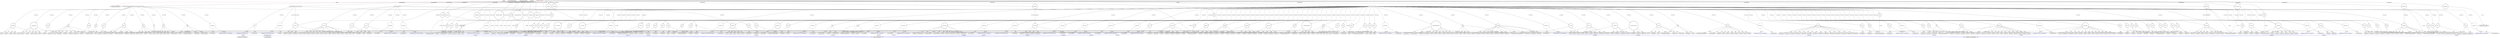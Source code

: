digraph {
baseInfo[graphId=1483,category="extension_graph",isAnonymous=false,possibleRelation=true]
frameworkRelatedTypesInfo[0="javafx.application.Application"]
possibleCollaborationsInfo[0="1483~OVERRIDING_METHOD_DECLARATION-INSTANTIATION-~javafx.application.Application ~javafx.beans.value.ChangeListener ~false~true",1="1483~CLIENT_METHOD_DECLARATION-INSTANTIATION-~javafx.application.Application ~javafx.event.EventHandler ~false~true",2="1483~CLIENT_METHOD_DECLARATION-INSTANTIATION-~javafx.application.Application ~javafx.util.Callback ~false~true",3="1483~CLIENT_METHOD_DECLARATION-INSTANTIATION-~javafx.application.Application ~javafx.scene.control.ListCell ~false~false",4="1483~OVERRIDING_METHOD_DECLARATION-INSTANTIATION-~javafx.application.Application ~javafx.event.EventHandler ~false~true"]
locationInfo[projectName="Totenfluch-TPrivateChat-Client",filePath="/Totenfluch-TPrivateChat-Client/TPrivateChat-Client-master/TPvtChat-C/src/me/Totenfluch/pack/Main.java",contextSignature="Main",graphId="1483"]
0[label="me.Totenfluch.pack.Main",vertexType="ROOT_CLIENT_CLASS_DECLARATION",isFrameworkType=false,color=red]
1[label="javafx.application.Application",vertexType="FRAMEWORK_CLASS_TYPE",isFrameworkType=true,peripheries=2]
2[label="ChannelField",vertexType="FIELD_DECLARATION",isFrameworkType=true,peripheries=2,shape=circle]
3[label="javafx.scene.control.TextField",vertexType="FRAMEWORK_CLASS_TYPE",isFrameworkType=true,peripheries=2]
4[label="ChannelPasswordField",vertexType="FIELD_DECLARATION",isFrameworkType=true,peripheries=2,shape=circle]
6[label="DontSend",vertexType="FIELD_DECLARATION",isFrameworkType=true,peripheries=2,shape=circle]
7[label="javafx.scene.control.CheckBox",vertexType="FRAMEWORK_CLASS_TYPE",isFrameworkType=true,peripheries=2]
8[label="KeyAmount",vertexType="FIELD_DECLARATION",isFrameworkType=true,peripheries=2,shape=circle]
9[label="javafx.scene.text.Text",vertexType="FRAMEWORK_CLASS_TYPE",isFrameworkType=true,peripheries=2]
10[label="Keyfield",vertexType="FIELD_DECLARATION",isFrameworkType=true,peripheries=2,shape=circle]
12[label="Keylock",vertexType="FIELD_DECLARATION",isFrameworkType=true,peripheries=2,shape=circle]
13[label="javafx.scene.control.Button",vertexType="FRAMEWORK_CLASS_TYPE",isFrameworkType=true,peripheries=2]
14[label="MessageSendDelayField",vertexType="FIELD_DECLARATION",isFrameworkType=true,peripheries=2,shape=circle]
16[label="OpenOptions",vertexType="FIELD_DECLARATION",isFrameworkType=true,peripheries=2,shape=circle]
18[label="StyleChooser",vertexType="FIELD_DECLARATION",isFrameworkType=true,peripheries=2,shape=circle]
20[label="TextInputField",vertexType="FIELD_DECLARATION",isFrameworkType=true,peripheries=2,shape=circle]
22[label="Username",vertexType="FIELD_DECLARATION",isFrameworkType=true,peripheries=2,shape=circle]
24[label="centerfield",vertexType="FIELD_DECLARATION",isFrameworkType=true,peripheries=2,shape=circle]
25[label="javafx.scene.layout.HBox",vertexType="FRAMEWORK_CLASS_TYPE",isFrameworkType=true,peripheries=2]
26[label="console",vertexType="FIELD_DECLARATION",isFrameworkType=true,peripheries=2,shape=circle]
27[label="javafx.scene.control.TextArea",vertexType="FRAMEWORK_CLASS_TYPE",isFrameworkType=true,peripheries=2]
28[label="content",vertexType="FIELD_DECLARATION",isFrameworkType=true,peripheries=2,shape=circle]
29[label="javafx.scene.layout.VBox",vertexType="FRAMEWORK_CLASS_TYPE",isFrameworkType=true,peripheries=2]
30[label="messageSP",vertexType="FIELD_DECLARATION",isFrameworkType=true,peripheries=2,shape=circle]
31[label="javafx.scene.control.ScrollPane",vertexType="FRAMEWORK_CLASS_TYPE",isFrameworkType=true,peripheries=2]
32[label="messagelist",vertexType="FIELD_DECLARATION",isFrameworkType=true,peripheries=2,shape=circle]
33[label="javafx.scene.layout.HBox[]",vertexType="FRAMEWORK_CLASS_TYPE",isFrameworkType=true,peripheries=2]
34[label="names",vertexType="FIELD_DECLARATION",isFrameworkType=true,peripheries=2,shape=circle]
35[label="javafx.collections.ObservableList",vertexType="FRAMEWORK_INTERFACE_TYPE",isFrameworkType=true,peripheries=2]
36[label="onlineusers",vertexType="FIELD_DECLARATION",isFrameworkType=true,peripheries=2,shape=circle]
37[label="javafx.scene.control.ListView",vertexType="FRAMEWORK_CLASS_TYPE",isFrameworkType=true,peripheries=2]
38[label="primstage",vertexType="FIELD_DECLARATION",isFrameworkType=true,peripheries=2,shape=circle]
39[label="javafx.stage.Stage",vertexType="FRAMEWORK_CLASS_TYPE",isFrameworkType=true,peripheries=2]
40[label="void start(javafx.stage.Stage)",vertexType="OVERRIDING_METHOD_DECLARATION",isFrameworkType=false,shape=box]
41[label="primaryStage",vertexType="PARAMETER_DECLARATION",isFrameworkType=true,peripheries=2]
43[label="VAR0",vertexType="VARIABLE_EXPRESION",isFrameworkType=true,peripheries=2,shape=circle]
44[label="getIcons()",vertexType="INSIDE_CALL",isFrameworkType=true,peripheries=2,shape=box]
47[label="VAR1",vertexType="VARIABLE_EXPRESION",isFrameworkType=true,peripheries=2,shape=circle]
48[label="javafx.scene.image.Image",vertexType="FRAMEWORK_CLASS_TYPE",isFrameworkType=true,peripheries=2]
46[label="new Image()",vertexType="CONSTRUCTOR_CALL",isFrameworkType=true,peripheries=2]
49[label="primaryStage",vertexType="VARIABLE_EXPRESION",isFrameworkType=true,peripheries=2,shape=circle]
51[label="javafx.stage.Window",vertexType="FRAMEWORK_CLASS_TYPE",isFrameworkType=true,peripheries=2]
50[label="setOnCloseRequest()",vertexType="INSIDE_CALL",isFrameworkType=true,peripheries=2,shape=box]
53[label="anonymous3",vertexType="VARIABLE_EXPRESION",isFrameworkType=false,shape=circle]
54[label="REFERENCE_ANONYMOUS_DECLARATION",vertexType="REFERENCE_ANONYMOUS_DECLARATION",isFrameworkType=false,color=blue]
55[label="javafx.event.EventHandler",vertexType="FRAMEWORK_INTERFACE_TYPE",isFrameworkType=true,peripheries=2]
52[label="new EventHandler()",vertexType="CONSTRUCTOR_CALL",isFrameworkType=false]
57[label="border",vertexType="VARIABLE_EXPRESION",isFrameworkType=true,peripheries=2,shape=circle]
58[label="javafx.scene.layout.BorderPane",vertexType="FRAMEWORK_CLASS_TYPE",isFrameworkType=true,peripheries=2]
56[label="new BorderPane()",vertexType="CONSTRUCTOR_CALL",isFrameworkType=true,peripheries=2]
60[label="bottomfield",vertexType="VARIABLE_EXPRESION",isFrameworkType=true,peripheries=2,shape=circle]
59[label="new HBox()",vertexType="CONSTRUCTOR_CALL",isFrameworkType=true,peripheries=2]
63[label="VAR6",vertexType="VARIABLE_EXPRESION",isFrameworkType=true,peripheries=2,shape=circle]
62[label="new TextField()",vertexType="CONSTRUCTOR_CALL",isFrameworkType=true,peripheries=2]
65[label="TextInputField",vertexType="VARIABLE_EXPRESION",isFrameworkType=true,peripheries=2,shape=circle]
67[label="javafx.scene.layout.Region",vertexType="FRAMEWORK_CLASS_TYPE",isFrameworkType=true,peripheries=2]
66[label="setPrefHeight()",vertexType="INSIDE_CALL",isFrameworkType=true,peripheries=2,shape=box]
69[label="setPrefWidth()",vertexType="INSIDE_CALL",isFrameworkType=true,peripheries=2,shape=box]
71[label="setFont()",vertexType="INSIDE_CALL",isFrameworkType=true,peripheries=2,shape=box]
72[label="Font",vertexType="VARIABLE_EXPRESION",isFrameworkType=true,peripheries=2,shape=circle]
74[label="javafx.scene.text.Font",vertexType="FRAMEWORK_CLASS_TYPE",isFrameworkType=true,peripheries=2]
73[label="font()",vertexType="INSIDE_CALL",isFrameworkType=true,peripheries=2,shape=box]
76[label="setOnAction()",vertexType="INSIDE_CALL",isFrameworkType=true,peripheries=2,shape=box]
78[label="anonymous12",vertexType="VARIABLE_EXPRESION",isFrameworkType=false,shape=circle]
79[label="REFERENCE_ANONYMOUS_DECLARATION",vertexType="REFERENCE_ANONYMOUS_DECLARATION",isFrameworkType=false,color=blue]
77[label="new EventHandler()",vertexType="CONSTRUCTOR_CALL",isFrameworkType=false]
82[label="getText()",vertexType="INSIDE_CALL",isFrameworkType=true,peripheries=2,shape=box]
83[label="MessageSendDelayField",vertexType="VARIABLE_EXPRESION",isFrameworkType=true,peripheries=2,shape=circle]
85[label="javafx.scene.control.TextInputControl",vertexType="FRAMEWORK_CLASS_TYPE",isFrameworkType=true,peripheries=2]
84[label="getText()",vertexType="INSIDE_CALL",isFrameworkType=true,peripheries=2,shape=box]
87[label="getText()",vertexType="INSIDE_CALL",isFrameworkType=true,peripheries=2,shape=box]
88[label="StyleChooser",vertexType="VARIABLE_EXPRESION",isFrameworkType=true,peripheries=2,shape=circle]
89[label="isSelected()",vertexType="INSIDE_CALL",isFrameworkType=true,peripheries=2,shape=box]
92[label="getText()",vertexType="INSIDE_CALL",isFrameworkType=true,peripheries=2,shape=box]
94[label="aftertickz",vertexType="VARIABLE_EXPRESION",isFrameworkType=true,peripheries=2,shape=circle]
95[label="javafx.animation.Timeline",vertexType="FRAMEWORK_CLASS_TYPE",isFrameworkType=true,peripheries=2]
93[label="new Timeline()",vertexType="CONSTRUCTOR_CALL",isFrameworkType=true,peripheries=2]
97[label="VAR19",vertexType="VARIABLE_EXPRESION",isFrameworkType=true,peripheries=2,shape=circle]
98[label="javafx.animation.KeyFrame",vertexType="FRAMEWORK_CLASS_TYPE",isFrameworkType=true,peripheries=2]
96[label="new KeyFrame()",vertexType="CONSTRUCTOR_CALL",isFrameworkType=true,peripheries=2]
99[label="Duration",vertexType="VARIABLE_EXPRESION",isFrameworkType=true,peripheries=2,shape=circle]
101[label="javafx.util.Duration",vertexType="FRAMEWORK_CLASS_TYPE",isFrameworkType=true,peripheries=2]
100[label="seconds()",vertexType="INSIDE_CALL",isFrameworkType=true,peripheries=2,shape=box]
103[label="anonymous21",vertexType="VARIABLE_EXPRESION",isFrameworkType=false,shape=circle]
104[label="REFERENCE_ANONYMOUS_DECLARATION",vertexType="REFERENCE_ANONYMOUS_DECLARATION",isFrameworkType=false,color=blue]
102[label="new EventHandler()",vertexType="CONSTRUCTOR_CALL",isFrameworkType=false]
106[label="xp",vertexType="VARIABLE_EXPRESION",isFrameworkType=true,peripheries=2,shape=circle]
107[label="getText()",vertexType="INSIDE_CALL",isFrameworkType=true,peripheries=2,shape=box]
110[label="setText()",vertexType="INSIDE_CALL",isFrameworkType=true,peripheries=2,shape=box]
112[label="setText()",vertexType="INSIDE_CALL",isFrameworkType=true,peripheries=2,shape=box]
114[label="setText()",vertexType="INSIDE_CALL",isFrameworkType=true,peripheries=2,shape=box]
116[label="setCycleCount()",vertexType="INSIDE_CALL",isFrameworkType=true,peripheries=2,shape=box]
118[label="play()",vertexType="INSIDE_CALL",isFrameworkType=true,peripheries=2,shape=box]
120[label="setText()",vertexType="INSIDE_CALL",isFrameworkType=true,peripheries=2,shape=box]
122[label="getText()",vertexType="INSIDE_CALL",isFrameworkType=true,peripheries=2,shape=box]
123[label="new Timeline()",vertexType="CONSTRUCTOR_CALL",isFrameworkType=true,peripheries=2]
126[label="VAR31",vertexType="VARIABLE_EXPRESION",isFrameworkType=true,peripheries=2,shape=circle]
125[label="new KeyFrame()",vertexType="CONSTRUCTOR_CALL",isFrameworkType=true,peripheries=2]
129[label="seconds()",vertexType="INSIDE_CALL",isFrameworkType=true,peripheries=2,shape=box]
131[label="anonymous33",vertexType="VARIABLE_EXPRESION",isFrameworkType=false,shape=circle]
132[label="REFERENCE_ANONYMOUS_DECLARATION",vertexType="REFERENCE_ANONYMOUS_DECLARATION",isFrameworkType=false,color=blue]
130[label="new EventHandler()",vertexType="CONSTRUCTOR_CALL",isFrameworkType=false]
134[label="DontSend",vertexType="VARIABLE_EXPRESION",isFrameworkType=true,peripheries=2,shape=circle]
135[label="isSelected()",vertexType="INSIDE_CALL",isFrameworkType=true,peripheries=2,shape=box]
138[label="play()",vertexType="INSIDE_CALL",isFrameworkType=true,peripheries=2,shape=box]
140[label="setText()",vertexType="INSIDE_CALL",isFrameworkType=true,peripheries=2,shape=box]
142[label="isSelected()",vertexType="INSIDE_CALL",isFrameworkType=true,peripheries=2,shape=box]
144[label="setText()",vertexType="INSIDE_CALL",isFrameworkType=true,peripheries=2,shape=box]
146[label="setText()",vertexType="INSIDE_CALL",isFrameworkType=true,peripheries=2,shape=box]
148[label="isSelected()",vertexType="INSIDE_CALL",isFrameworkType=true,peripheries=2,shape=box]
150[label="setText()",vertexType="INSIDE_CALL",isFrameworkType=true,peripheries=2,shape=box]
152[label="setText()",vertexType="INSIDE_CALL",isFrameworkType=true,peripheries=2,shape=box]
154[label="isSelected()",vertexType="INSIDE_CALL",isFrameworkType=true,peripheries=2,shape=box]
156[label="setText()",vertexType="INSIDE_CALL",isFrameworkType=true,peripheries=2,shape=box]
158[label="setText()",vertexType="INSIDE_CALL",isFrameworkType=true,peripheries=2,shape=box]
160[label="setPadding()",vertexType="INSIDE_CALL",isFrameworkType=true,peripheries=2,shape=box]
162[label="VAR47",vertexType="VARIABLE_EXPRESION",isFrameworkType=true,peripheries=2,shape=circle]
163[label="javafx.geometry.Insets",vertexType="FRAMEWORK_CLASS_TYPE",isFrameworkType=true,peripheries=2]
161[label="new Insets()",vertexType="CONSTRUCTOR_CALL",isFrameworkType=true,peripheries=2]
165[label="setSpacing()",vertexType="INSIDE_CALL",isFrameworkType=true,peripheries=2,shape=box]
167[label="setAlignment()",vertexType="INSIDE_CALL",isFrameworkType=true,peripheries=2,shape=box]
169[label="getChildren()",vertexType="INSIDE_CALL",isFrameworkType=true,peripheries=2,shape=box]
171[label="setBottom()",vertexType="INSIDE_CALL",isFrameworkType=true,peripheries=2,shape=box]
173[label="VAR52",vertexType="VARIABLE_EXPRESION",isFrameworkType=true,peripheries=2,shape=circle]
172[label="new HBox()",vertexType="CONSTRUCTOR_CALL",isFrameworkType=true,peripheries=2]
175[label="centerfield",vertexType="VARIABLE_EXPRESION",isFrameworkType=true,peripheries=2,shape=circle]
176[label="setAlignment()",vertexType="INSIDE_CALL",isFrameworkType=true,peripheries=2,shape=box]
179[label="VAR54",vertexType="VARIABLE_EXPRESION",isFrameworkType=true,peripheries=2,shape=circle]
178[label="new ScrollPane()",vertexType="CONSTRUCTOR_CALL",isFrameworkType=true,peripheries=2]
181[label="messageSP",vertexType="VARIABLE_EXPRESION",isFrameworkType=true,peripheries=2,shape=circle]
182[label="setFitToWidth()",vertexType="INSIDE_CALL",isFrameworkType=true,peripheries=2,shape=box]
185[label="setPadding()",vertexType="INSIDE_CALL",isFrameworkType=true,peripheries=2,shape=box]
187[label="VAR57",vertexType="VARIABLE_EXPRESION",isFrameworkType=true,peripheries=2,shape=circle]
186[label="new Insets()",vertexType="CONSTRUCTOR_CALL",isFrameworkType=true,peripheries=2]
190[label="setStyle()",vertexType="INSIDE_CALL",isFrameworkType=true,peripheries=2,shape=box]
192[label="setStyle()",vertexType="INSIDE_CALL",isFrameworkType=true,peripheries=2,shape=box]
194[label="setStyle()",vertexType="INSIDE_CALL",isFrameworkType=true,peripheries=2,shape=box]
196[label="VAR61",vertexType="VARIABLE_EXPRESION",isFrameworkType=true,peripheries=2,shape=circle]
195[label="new VBox()",vertexType="CONSTRUCTOR_CALL",isFrameworkType=true,peripheries=2]
198[label="content",vertexType="VARIABLE_EXPRESION",isFrameworkType=true,peripheries=2,shape=circle]
199[label="setPadding()",vertexType="INSIDE_CALL",isFrameworkType=true,peripheries=2,shape=box]
202[label="VAR63",vertexType="VARIABLE_EXPRESION",isFrameworkType=true,peripheries=2,shape=circle]
201[label="new Insets()",vertexType="CONSTRUCTOR_CALL",isFrameworkType=true,peripheries=2]
205[label="setSpacing()",vertexType="INSIDE_CALL",isFrameworkType=true,peripheries=2,shape=box]
207[label="setAlignment()",vertexType="INSIDE_CALL",isFrameworkType=true,peripheries=2,shape=box]
209[label="setMaxWidth()",vertexType="INSIDE_CALL",isFrameworkType=true,peripheries=2,shape=box]
211[label="getWidth()",vertexType="INSIDE_CALL",isFrameworkType=true,peripheries=2,shape=box]
213[label="setPrefWidth()",vertexType="INSIDE_CALL",isFrameworkType=true,peripheries=2,shape=box]
215[label="getWidth()",vertexType="INSIDE_CALL",isFrameworkType=true,peripheries=2,shape=box]
216[label="VAR70",vertexType="VARIABLE_EXPRESION",isFrameworkType=true,peripheries=2,shape=circle]
218[label="javafx.beans.value.ObservableValue",vertexType="FRAMEWORK_INTERFACE_TYPE",isFrameworkType=true,peripheries=2]
217[label="addListener()",vertexType="INSIDE_CALL",isFrameworkType=true,peripheries=2,shape=box]
220[label="widthProperty()",vertexType="INSIDE_CALL",isFrameworkType=true,peripheries=2,shape=box]
222[label="anonymous72",vertexType="VARIABLE_EXPRESION",isFrameworkType=false,shape=circle]
223[label="REFERENCE_ANONYMOUS_DECLARATION",vertexType="REFERENCE_ANONYMOUS_DECLARATION",isFrameworkType=false,color=blue]
224[label="javafx.beans.value.ChangeListener",vertexType="FRAMEWORK_INTERFACE_TYPE",isFrameworkType=true,peripheries=2]
221[label="new ChangeListener()",vertexType="CONSTRUCTOR_CALL",isFrameworkType=false]
226[label="setWidth()",vertexType="INSIDE_CALL",isFrameworkType=true,peripheries=2,shape=box]
227[label="VAR74",vertexType="VARIABLE_EXPRESION",isFrameworkType=true,peripheries=2,shape=circle]
229[label="javafx.scene.Node",vertexType="FRAMEWORK_CLASS_TYPE",isFrameworkType=true,peripheries=2]
228[label="getParent()",vertexType="INSIDE_CALL",isFrameworkType=true,peripheries=2,shape=box]
231[label="setMaxWidth()",vertexType="INSIDE_CALL",isFrameworkType=true,peripheries=2,shape=box]
233[label="setPrefWidth()",vertexType="INSIDE_CALL",isFrameworkType=true,peripheries=2,shape=box]
235[label="setMaxWidth()",vertexType="INSIDE_CALL",isFrameworkType=true,peripheries=2,shape=box]
237[label="setPrefWidth()",vertexType="INSIDE_CALL",isFrameworkType=true,peripheries=2,shape=box]
238[label="VAR79",vertexType="VARIABLE_EXPRESION",isFrameworkType=true,peripheries=2,shape=circle]
239[label="setPrefWidth()",vertexType="INSIDE_CALL",isFrameworkType=true,peripheries=2,shape=box]
242[label="getPrefWidth()",vertexType="INSIDE_CALL",isFrameworkType=true,peripheries=2,shape=box]
243[label="VAR81",vertexType="VARIABLE_EXPRESION",isFrameworkType=true,peripheries=2,shape=circle]
244[label="setMaxWidth()",vertexType="INSIDE_CALL",isFrameworkType=true,peripheries=2,shape=box]
247[label="getMaxWidth()",vertexType="INSIDE_CALL",isFrameworkType=true,peripheries=2,shape=box]
248[label="VAR83",vertexType="VARIABLE_EXPRESION",isFrameworkType=true,peripheries=2,shape=circle]
250[label="javafx.scene.layout.Pane",vertexType="FRAMEWORK_CLASS_TYPE",isFrameworkType=true,peripheries=2]
249[label="getChildren()",vertexType="INSIDE_CALL",isFrameworkType=true,peripheries=2,shape=box]
251[label="f",vertexType="VARIABLE_EXPRESION",isFrameworkType=true,peripheries=2,shape=circle]
252[label="setPrefWidth()",vertexType="INSIDE_CALL",isFrameworkType=true,peripheries=2,shape=box]
255[label="getPrefWidth()",vertexType="INSIDE_CALL",isFrameworkType=true,peripheries=2,shape=box]
257[label="setMaxWidth()",vertexType="INSIDE_CALL",isFrameworkType=true,peripheries=2,shape=box]
259[label="getMaxWidth()",vertexType="INSIDE_CALL",isFrameworkType=true,peripheries=2,shape=box]
260[label="VAR88",vertexType="VARIABLE_EXPRESION",isFrameworkType=true,peripheries=2,shape=circle]
261[label="addListener()",vertexType="INSIDE_CALL",isFrameworkType=true,peripheries=2,shape=box]
264[label="heightProperty()",vertexType="INSIDE_CALL",isFrameworkType=true,peripheries=2,shape=box]
266[label="anonymous90",vertexType="VARIABLE_EXPRESION",isFrameworkType=false,shape=circle]
267[label="REFERENCE_ANONYMOUS_DECLARATION",vertexType="REFERENCE_ANONYMOUS_DECLARATION",isFrameworkType=false,color=blue]
265[label="new ChangeListener()",vertexType="CONSTRUCTOR_CALL",isFrameworkType=false]
270[label="setHeight()",vertexType="INSIDE_CALL",isFrameworkType=true,peripheries=2,shape=box]
272[label="setContent()",vertexType="INSIDE_CALL",isFrameworkType=true,peripheries=2,shape=box]
274[label="VAR93",vertexType="VARIABLE_EXPRESION",isFrameworkType=true,peripheries=2,shape=circle]
273[label="new TextArea()",vertexType="CONSTRUCTOR_CALL",isFrameworkType=true,peripheries=2]
276[label="console",vertexType="VARIABLE_EXPRESION",isFrameworkType=true,peripheries=2,shape=circle]
277[label="setMaxWidth()",vertexType="INSIDE_CALL",isFrameworkType=true,peripheries=2,shape=box]
280[label="setStyle()",vertexType="INSIDE_CALL",isFrameworkType=true,peripheries=2,shape=box]
282[label="setEditable()",vertexType="INSIDE_CALL",isFrameworkType=true,peripheries=2,shape=box]
284[label="setWrapText()",vertexType="INSIDE_CALL",isFrameworkType=true,peripheries=2,shape=box]
285[label="VAR98",vertexType="VARIABLE_EXPRESION",isFrameworkType=true,peripheries=2,shape=circle]
286[label="addListener()",vertexType="INSIDE_CALL",isFrameworkType=true,peripheries=2,shape=box]
289[label="heightProperty()",vertexType="INSIDE_CALL",isFrameworkType=true,peripheries=2,shape=box]
291[label="anonymous100",vertexType="VARIABLE_EXPRESION",isFrameworkType=false,shape=circle]
292[label="REFERENCE_ANONYMOUS_DECLARATION",vertexType="REFERENCE_ANONYMOUS_DECLARATION",isFrameworkType=false,color=blue]
290[label="new ChangeListener()",vertexType="CONSTRUCTOR_CALL",isFrameworkType=false]
295[label="setVvalue()",vertexType="INSIDE_CALL",isFrameworkType=true,peripheries=2,shape=box]
297[label="getVmax()",vertexType="INSIDE_CALL",isFrameworkType=true,peripheries=2,shape=box]
299[label="setPadding()",vertexType="INSIDE_CALL",isFrameworkType=true,peripheries=2,shape=box]
301[label="VAR104",vertexType="VARIABLE_EXPRESION",isFrameworkType=true,peripheries=2,shape=circle]
300[label="new Insets()",vertexType="CONSTRUCTOR_CALL",isFrameworkType=true,peripheries=2]
304[label="setSpacing()",vertexType="INSIDE_CALL",isFrameworkType=true,peripheries=2,shape=box]
306[label="ButtonLeft",vertexType="VARIABLE_EXPRESION",isFrameworkType=true,peripheries=2,shape=circle]
305[label="new VBox()",vertexType="CONSTRUCTOR_CALL",isFrameworkType=true,peripheries=2]
309[label="VAR107",vertexType="VARIABLE_EXPRESION",isFrameworkType=true,peripheries=2,shape=circle]
308[label="new Button()",vertexType="CONSTRUCTOR_CALL",isFrameworkType=true,peripheries=2]
311[label="OpenOptions",vertexType="VARIABLE_EXPRESION",isFrameworkType=true,peripheries=2,shape=circle]
313[label="javafx.scene.control.ButtonBase",vertexType="FRAMEWORK_CLASS_TYPE",isFrameworkType=true,peripheries=2]
312[label="setOnAction()",vertexType="INSIDE_CALL",isFrameworkType=true,peripheries=2,shape=box]
315[label="anonymous109",vertexType="VARIABLE_EXPRESION",isFrameworkType=false,shape=circle]
316[label="REFERENCE_ANONYMOUS_DECLARATION",vertexType="REFERENCE_ANONYMOUS_DECLARATION",isFrameworkType=false,color=blue]
314[label="new EventHandler()",vertexType="CONSTRUCTOR_CALL",isFrameworkType=false]
319[label="setPrefHeight()",vertexType="INSIDE_CALL",isFrameworkType=true,peripheries=2,shape=box]
321[label="setPadding()",vertexType="INSIDE_CALL",isFrameworkType=true,peripheries=2,shape=box]
323[label="VAR112",vertexType="VARIABLE_EXPRESION",isFrameworkType=true,peripheries=2,shape=circle]
322[label="new Insets()",vertexType="CONSTRUCTOR_CALL",isFrameworkType=true,peripheries=2]
326[label="getChildren()",vertexType="INSIDE_CALL",isFrameworkType=true,peripheries=2,shape=box]
328[label="setLeft()",vertexType="INSIDE_CALL",isFrameworkType=true,peripheries=2,shape=box]
330[label="getChildren()",vertexType="INSIDE_CALL",isFrameworkType=true,peripheries=2,shape=box]
332[label="setCenter()",vertexType="INSIDE_CALL",isFrameworkType=true,peripheries=2,shape=box]
334[label="RightList",vertexType="VARIABLE_EXPRESION",isFrameworkType=true,peripheries=2,shape=circle]
333[label="new HBox()",vertexType="CONSTRUCTOR_CALL",isFrameworkType=true,peripheries=2]
337[label="VAR118",vertexType="VARIABLE_EXPRESION",isFrameworkType=true,peripheries=2,shape=circle]
336[label="new ListView()",vertexType="CONSTRUCTOR_CALL",isFrameworkType=true,peripheries=2]
340[label="setPadding()",vertexType="INSIDE_CALL",isFrameworkType=true,peripheries=2,shape=box]
342[label="VAR120",vertexType="VARIABLE_EXPRESION",isFrameworkType=true,peripheries=2,shape=circle]
341[label="new Insets()",vertexType="CONSTRUCTOR_CALL",isFrameworkType=true,peripheries=2]
344[label="onlineusers",vertexType="VARIABLE_EXPRESION",isFrameworkType=true,peripheries=2,shape=circle]
345[label="setItems()",vertexType="INSIDE_CALL",isFrameworkType=true,peripheries=2,shape=box]
348[label="setPrefWidth()",vertexType="INSIDE_CALL",isFrameworkType=true,peripheries=2,shape=box]
350[label="getChildren()",vertexType="INSIDE_CALL",isFrameworkType=true,peripheries=2,shape=box]
352[label="setRight()",vertexType="INSIDE_CALL",isFrameworkType=true,peripheries=2,shape=box]
354[label="TopOrgan",vertexType="VARIABLE_EXPRESION",isFrameworkType=true,peripheries=2,shape=circle]
353[label="new VBox()",vertexType="CONSTRUCTOR_CALL",isFrameworkType=true,peripheries=2]
357[label="TopKey",vertexType="VARIABLE_EXPRESION",isFrameworkType=true,peripheries=2,shape=circle]
356[label="new HBox()",vertexType="CONSTRUCTOR_CALL",isFrameworkType=true,peripheries=2]
360[label="VAR127",vertexType="VARIABLE_EXPRESION",isFrameworkType=true,peripheries=2,shape=circle]
359[label="new TextField()",vertexType="CONSTRUCTOR_CALL",isFrameworkType=true,peripheries=2]
362[label="Keyfield",vertexType="VARIABLE_EXPRESION",isFrameworkType=true,peripheries=2,shape=circle]
363[label="setPromptText()",vertexType="INSIDE_CALL",isFrameworkType=true,peripheries=2,shape=box]
366[label="setPrefWidth()",vertexType="INSIDE_CALL",isFrameworkType=true,peripheries=2,shape=box]
368[label="VAR130",vertexType="VARIABLE_EXPRESION",isFrameworkType=true,peripheries=2,shape=circle]
367[label="new Button()",vertexType="CONSTRUCTOR_CALL",isFrameworkType=true,peripheries=2]
370[label="Keylock",vertexType="VARIABLE_EXPRESION",isFrameworkType=true,peripheries=2,shape=circle]
371[label="setPrefSize()",vertexType="INSIDE_CALL",isFrameworkType=true,peripheries=2,shape=box]
374[label="setDisable()",vertexType="INSIDE_CALL",isFrameworkType=true,peripheries=2,shape=box]
376[label="setOnAction()",vertexType="INSIDE_CALL",isFrameworkType=true,peripheries=2,shape=box]
378[label="anonymous134",vertexType="VARIABLE_EXPRESION",isFrameworkType=false,shape=circle]
379[label="REFERENCE_ANONYMOUS_DECLARATION",vertexType="REFERENCE_ANONYMOUS_DECLARATION",isFrameworkType=false,color=blue]
377[label="new EventHandler()",vertexType="CONSTRUCTOR_CALL",isFrameworkType=false]
382[label="getText()",vertexType="INSIDE_CALL",isFrameworkType=true,peripheries=2,shape=box]
384[label="setText()",vertexType="INSIDE_CALL",isFrameworkType=true,peripheries=2,shape=box]
386[label="setDisable()",vertexType="INSIDE_CALL",isFrameworkType=true,peripheries=2,shape=box]
388[label="setText()",vertexType="INSIDE_CALL",isFrameworkType=true,peripheries=2,shape=box]
390[label="setDisable()",vertexType="INSIDE_CALL",isFrameworkType=true,peripheries=2,shape=box]
392[label="VAR140",vertexType="VARIABLE_EXPRESION",isFrameworkType=true,peripheries=2,shape=circle]
391[label="new Text()",vertexType="CONSTRUCTOR_CALL",isFrameworkType=true,peripheries=2]
394[label="KeyAmount",vertexType="VARIABLE_EXPRESION",isFrameworkType=true,peripheries=2,shape=circle]
395[label="setFont()",vertexType="INSIDE_CALL",isFrameworkType=true,peripheries=2,shape=box]
398[label="font()",vertexType="INSIDE_CALL",isFrameworkType=true,peripheries=2,shape=box]
400[label="setFill()",vertexType="INSIDE_CALL",isFrameworkType=true,peripheries=2,shape=box]
401[label="VAR144",vertexType="VARIABLE_EXPRESION",isFrameworkType=true,peripheries=2,shape=circle]
402[label="addListener()",vertexType="INSIDE_CALL",isFrameworkType=true,peripheries=2,shape=box]
405[label="textProperty()",vertexType="INSIDE_CALL",isFrameworkType=true,peripheries=2,shape=box]
407[label="anonymous146",vertexType="VARIABLE_EXPRESION",isFrameworkType=false,shape=circle]
408[label="REFERENCE_ANONYMOUS_DECLARATION",vertexType="REFERENCE_ANONYMOUS_DECLARATION",isFrameworkType=false,color=blue]
406[label="new ChangeListener()",vertexType="CONSTRUCTOR_CALL",isFrameworkType=false]
411[label="getText()",vertexType="INSIDE_CALL",isFrameworkType=true,peripheries=2,shape=box]
413[label="setText()",vertexType="INSIDE_CALL",isFrameworkType=true,peripheries=2,shape=box]
415[label="getText()",vertexType="INSIDE_CALL",isFrameworkType=true,peripheries=2,shape=box]
417[label="setText()",vertexType="INSIDE_CALL",isFrameworkType=true,peripheries=2,shape=box]
419[label="setDisable()",vertexType="INSIDE_CALL",isFrameworkType=true,peripheries=2,shape=box]
421[label="setFill()",vertexType="INSIDE_CALL",isFrameworkType=true,peripheries=2,shape=box]
423[label="setDisable()",vertexType="INSIDE_CALL",isFrameworkType=true,peripheries=2,shape=box]
425[label="setFill()",vertexType="INSIDE_CALL",isFrameworkType=true,peripheries=2,shape=box]
427[label="setOnAction()",vertexType="INSIDE_CALL",isFrameworkType=true,peripheries=2,shape=box]
429[label="anonymous156",vertexType="VARIABLE_EXPRESION",isFrameworkType=false,shape=circle]
430[label="REFERENCE_ANONYMOUS_DECLARATION",vertexType="REFERENCE_ANONYMOUS_DECLARATION",isFrameworkType=false,color=blue]
428[label="new EventHandler()",vertexType="CONSTRUCTOR_CALL",isFrameworkType=false]
433[label="isDisabled()",vertexType="INSIDE_CALL",isFrameworkType=true,peripheries=2,shape=box]
435[label="getText()",vertexType="INSIDE_CALL",isFrameworkType=true,peripheries=2,shape=box]
437[label="setText()",vertexType="INSIDE_CALL",isFrameworkType=true,peripheries=2,shape=box]
439[label="setDisable()",vertexType="INSIDE_CALL",isFrameworkType=true,peripheries=2,shape=box]
441[label="setText()",vertexType="INSIDE_CALL",isFrameworkType=true,peripheries=2,shape=box]
443[label="setDisable()",vertexType="INSIDE_CALL",isFrameworkType=true,peripheries=2,shape=box]
445[label="setSpacing()",vertexType="INSIDE_CALL",isFrameworkType=true,peripheries=2,shape=box]
446[label="VAR164",vertexType="VARIABLE_EXPRESION",isFrameworkType=true,peripheries=2,shape=circle]
447[label="addAll()",vertexType="INSIDE_CALL",isFrameworkType=true,peripheries=2,shape=box]
450[label="getChildren()",vertexType="INSIDE_CALL",isFrameworkType=true,peripheries=2,shape=box]
452[label="setPadding()",vertexType="INSIDE_CALL",isFrameworkType=true,peripheries=2,shape=box]
454[label="VAR167",vertexType="VARIABLE_EXPRESION",isFrameworkType=true,peripheries=2,shape=circle]
453[label="new Insets()",vertexType="CONSTRUCTOR_CALL",isFrameworkType=true,peripheries=2]
457[label="TopBoxes",vertexType="VARIABLE_EXPRESION",isFrameworkType=true,peripheries=2,shape=circle]
456[label="new HBox()",vertexType="CONSTRUCTOR_CALL",isFrameworkType=true,peripheries=2]
460[label="UsernameRefresh",vertexType="VARIABLE_EXPRESION",isFrameworkType=true,peripheries=2,shape=circle]
459[label="new Button()",vertexType="CONSTRUCTOR_CALL",isFrameworkType=true,peripheries=2]
463[label="setPrefSize()",vertexType="INSIDE_CALL",isFrameworkType=true,peripheries=2,shape=box]
465[label="setOnAction()",vertexType="INSIDE_CALL",isFrameworkType=true,peripheries=2,shape=box]
467[label="anonymous172",vertexType="VARIABLE_EXPRESION",isFrameworkType=false,shape=circle]
468[label="REFERENCE_ANONYMOUS_DECLARATION",vertexType="REFERENCE_ANONYMOUS_DECLARATION",isFrameworkType=false,color=blue]
466[label="new EventHandler()",vertexType="CONSTRUCTOR_CALL",isFrameworkType=false]
471[label="VAR173",vertexType="VARIABLE_EXPRESION",isFrameworkType=true,peripheries=2,shape=circle]
470[label="new TextField()",vertexType="CONSTRUCTOR_CALL",isFrameworkType=true,peripheries=2]
473[label="Username",vertexType="VARIABLE_EXPRESION",isFrameworkType=true,peripheries=2,shape=circle]
474[label="setPromptText()",vertexType="INSIDE_CALL",isFrameworkType=true,peripheries=2,shape=box]
476[label="VAR175",vertexType="VARIABLE_EXPRESION",isFrameworkType=true,peripheries=2,shape=circle]
477[label="addListener()",vertexType="INSIDE_CALL",isFrameworkType=true,peripheries=2,shape=box]
480[label="textProperty()",vertexType="INSIDE_CALL",isFrameworkType=true,peripheries=2,shape=box]
482[label="anonymous177",vertexType="VARIABLE_EXPRESION",isFrameworkType=false,shape=circle]
483[label="REFERENCE_ANONYMOUS_DECLARATION",vertexType="REFERENCE_ANONYMOUS_DECLARATION",isFrameworkType=false,color=blue]
481[label="new ChangeListener()",vertexType="CONSTRUCTOR_CALL",isFrameworkType=false]
486[label="getText()",vertexType="INSIDE_CALL",isFrameworkType=true,peripheries=2,shape=box]
488[label="setText()",vertexType="INSIDE_CALL",isFrameworkType=true,peripheries=2,shape=box]
490[label="getText()",vertexType="INSIDE_CALL",isFrameworkType=true,peripheries=2,shape=box]
492[label="setOnAction()",vertexType="INSIDE_CALL",isFrameworkType=true,peripheries=2,shape=box]
494[label="anonymous182",vertexType="VARIABLE_EXPRESION",isFrameworkType=false,shape=circle]
495[label="REFERENCE_ANONYMOUS_DECLARATION",vertexType="REFERENCE_ANONYMOUS_DECLARATION",isFrameworkType=false,color=blue]
493[label="new EventHandler()",vertexType="CONSTRUCTOR_CALL",isFrameworkType=false]
498[label="MessageSendDelayText",vertexType="VARIABLE_EXPRESION",isFrameworkType=true,peripheries=2,shape=circle]
497[label="new Text()",vertexType="CONSTRUCTOR_CALL",isFrameworkType=true,peripheries=2]
501[label="setText()",vertexType="INSIDE_CALL",isFrameworkType=true,peripheries=2,shape=box]
503[label="setFont()",vertexType="INSIDE_CALL",isFrameworkType=true,peripheries=2,shape=box]
505[label="font()",vertexType="INSIDE_CALL",isFrameworkType=true,peripheries=2,shape=box]
507[label="setFill()",vertexType="INSIDE_CALL",isFrameworkType=true,peripheries=2,shape=box]
509[label="VAR188",vertexType="VARIABLE_EXPRESION",isFrameworkType=true,peripheries=2,shape=circle]
508[label="new TextField()",vertexType="CONSTRUCTOR_CALL",isFrameworkType=true,peripheries=2]
512[label="setPromptText()",vertexType="INSIDE_CALL",isFrameworkType=true,peripheries=2,shape=box]
514[label="setPrefWidth()",vertexType="INSIDE_CALL",isFrameworkType=true,peripheries=2,shape=box]
515[label="VAR191",vertexType="VARIABLE_EXPRESION",isFrameworkType=true,peripheries=2,shape=circle]
516[label="addListener()",vertexType="INSIDE_CALL",isFrameworkType=true,peripheries=2,shape=box]
519[label="textProperty()",vertexType="INSIDE_CALL",isFrameworkType=true,peripheries=2,shape=box]
521[label="anonymous193",vertexType="VARIABLE_EXPRESION",isFrameworkType=false,shape=circle]
522[label="REFERENCE_ANONYMOUS_DECLARATION",vertexType="REFERENCE_ANONYMOUS_DECLARATION",isFrameworkType=false,color=blue]
520[label="new ChangeListener()",vertexType="CONSTRUCTOR_CALL",isFrameworkType=false]
525[label="setText()",vertexType="INSIDE_CALL",isFrameworkType=true,peripheries=2,shape=box]
527[label="setText()",vertexType="INSIDE_CALL",isFrameworkType=true,peripheries=2,shape=box]
529[label="VAR196",vertexType="VARIABLE_EXPRESION",isFrameworkType=true,peripheries=2,shape=circle]
528[label="new CheckBox()",vertexType="CONSTRUCTOR_CALL",isFrameworkType=true,peripheries=2]
532[label="setFont()",vertexType="INSIDE_CALL",isFrameworkType=true,peripheries=2,shape=box]
534[label="font()",vertexType="INSIDE_CALL",isFrameworkType=true,peripheries=2,shape=box]
536[label="setStyle()",vertexType="INSIDE_CALL",isFrameworkType=true,peripheries=2,shape=box]
537[label="VAR200",vertexType="VARIABLE_EXPRESION",isFrameworkType=true,peripheries=2,shape=circle]
538[label="addListener()",vertexType="INSIDE_CALL",isFrameworkType=true,peripheries=2,shape=box]
541[label="selectedProperty()",vertexType="INSIDE_CALL",isFrameworkType=true,peripheries=2,shape=box]
543[label="anonymous202",vertexType="VARIABLE_EXPRESION",isFrameworkType=false,shape=circle]
544[label="REFERENCE_ANONYMOUS_DECLARATION",vertexType="REFERENCE_ANONYMOUS_DECLARATION",isFrameworkType=false,color=blue]
542[label="new ChangeListener()",vertexType="CONSTRUCTOR_CALL",isFrameworkType=false]
547[label="setStyle()",vertexType="INSIDE_CALL",isFrameworkType=true,peripheries=2,shape=box]
549[label="setStyle()",vertexType="INSIDE_CALL",isFrameworkType=true,peripheries=2,shape=box]
551[label="setStyle()",vertexType="INSIDE_CALL",isFrameworkType=true,peripheries=2,shape=box]
553[label="setStyle()",vertexType="INSIDE_CALL",isFrameworkType=true,peripheries=2,shape=box]
555[label="VAR207",vertexType="VARIABLE_EXPRESION",isFrameworkType=true,peripheries=2,shape=circle]
554[label="new CheckBox()",vertexType="CONSTRUCTOR_CALL",isFrameworkType=true,peripheries=2]
558[label="setFont()",vertexType="INSIDE_CALL",isFrameworkType=true,peripheries=2,shape=box]
560[label="font()",vertexType="INSIDE_CALL",isFrameworkType=true,peripheries=2,shape=box]
562[label="setStyle()",vertexType="INSIDE_CALL",isFrameworkType=true,peripheries=2,shape=box]
564[label="setStyle()",vertexType="INSIDE_CALL",isFrameworkType=true,peripheries=2,shape=box]
565[label="VAR212",vertexType="VARIABLE_EXPRESION",isFrameworkType=true,peripheries=2,shape=circle]
566[label="addAll()",vertexType="INSIDE_CALL",isFrameworkType=true,peripheries=2,shape=box]
569[label="getChildren()",vertexType="INSIDE_CALL",isFrameworkType=true,peripheries=2,shape=box]
571[label="setSpacing()",vertexType="INSIDE_CALL",isFrameworkType=true,peripheries=2,shape=box]
573[label="setPadding()",vertexType="INSIDE_CALL",isFrameworkType=true,peripheries=2,shape=box]
575[label="VAR216",vertexType="VARIABLE_EXPRESION",isFrameworkType=true,peripheries=2,shape=circle]
574[label="new Insets()",vertexType="CONSTRUCTOR_CALL",isFrameworkType=true,peripheries=2]
578[label="ChannelBox",vertexType="VARIABLE_EXPRESION",isFrameworkType=true,peripheries=2,shape=circle]
577[label="new HBox()",vertexType="CONSTRUCTOR_CALL",isFrameworkType=true,peripheries=2]
581[label="SwitchChannel",vertexType="VARIABLE_EXPRESION",isFrameworkType=true,peripheries=2,shape=circle]
580[label="new Button()",vertexType="CONSTRUCTOR_CALL",isFrameworkType=true,peripheries=2]
584[label="setPrefSize()",vertexType="INSIDE_CALL",isFrameworkType=true,peripheries=2,shape=box]
586[label="setOnAction()",vertexType="INSIDE_CALL",isFrameworkType=true,peripheries=2,shape=box]
588[label="anonymous221",vertexType="VARIABLE_EXPRESION",isFrameworkType=false,shape=circle]
589[label="REFERENCE_ANONYMOUS_DECLARATION",vertexType="REFERENCE_ANONYMOUS_DECLARATION",isFrameworkType=false,color=blue]
587[label="new EventHandler()",vertexType="CONSTRUCTOR_CALL",isFrameworkType=false]
591[label="ChannelField",vertexType="VARIABLE_EXPRESION",isFrameworkType=true,peripheries=2,shape=circle]
592[label="getText()",vertexType="INSIDE_CALL",isFrameworkType=true,peripheries=2,shape=box]
595[label="getText()",vertexType="INSIDE_CALL",isFrameworkType=true,peripheries=2,shape=box]
596[label="ChannelPasswordField",vertexType="VARIABLE_EXPRESION",isFrameworkType=true,peripheries=2,shape=circle]
597[label="getText()",vertexType="INSIDE_CALL",isFrameworkType=true,peripheries=2,shape=box]
600[label="VAR225",vertexType="VARIABLE_EXPRESION",isFrameworkType=true,peripheries=2,shape=circle]
599[label="new TextField()",vertexType="CONSTRUCTOR_CALL",isFrameworkType=true,peripheries=2]
603[label="setPrefWidth()",vertexType="INSIDE_CALL",isFrameworkType=true,peripheries=2,shape=box]
605[label="setPromptText()",vertexType="INSIDE_CALL",isFrameworkType=true,peripheries=2,shape=box]
607[label="VAR228",vertexType="VARIABLE_EXPRESION",isFrameworkType=true,peripheries=2,shape=circle]
606[label="new TextField()",vertexType="CONSTRUCTOR_CALL",isFrameworkType=true,peripheries=2]
610[label="setPrefWidth()",vertexType="INSIDE_CALL",isFrameworkType=true,peripheries=2,shape=box]
612[label="setPromptText()",vertexType="INSIDE_CALL",isFrameworkType=true,peripheries=2,shape=box]
614[label="setSpacing()",vertexType="INSIDE_CALL",isFrameworkType=true,peripheries=2,shape=box]
616[label="setPadding()",vertexType="INSIDE_CALL",isFrameworkType=true,peripheries=2,shape=box]
618[label="VAR233",vertexType="VARIABLE_EXPRESION",isFrameworkType=true,peripheries=2,shape=circle]
617[label="new Insets()",vertexType="CONSTRUCTOR_CALL",isFrameworkType=true,peripheries=2]
620[label="VAR234",vertexType="VARIABLE_EXPRESION",isFrameworkType=true,peripheries=2,shape=circle]
621[label="addAll()",vertexType="INSIDE_CALL",isFrameworkType=true,peripheries=2,shape=box]
624[label="getChildren()",vertexType="INSIDE_CALL",isFrameworkType=true,peripheries=2,shape=box]
625[label="VAR236",vertexType="VARIABLE_EXPRESION",isFrameworkType=true,peripheries=2,shape=circle]
626[label="addAll()",vertexType="INSIDE_CALL",isFrameworkType=true,peripheries=2,shape=box]
629[label="getChildren()",vertexType="INSIDE_CALL",isFrameworkType=true,peripheries=2,shape=box]
631[label="setTop()",vertexType="INSIDE_CALL",isFrameworkType=true,peripheries=2,shape=box]
633[label="s",vertexType="VARIABLE_EXPRESION",isFrameworkType=true,peripheries=2,shape=circle]
634[label="javafx.scene.Scene",vertexType="FRAMEWORK_CLASS_TYPE",isFrameworkType=true,peripheries=2]
632[label="new Scene()",vertexType="CONSTRUCTOR_CALL",isFrameworkType=true,peripheries=2]
636[label="setOnKeyPressed()",vertexType="INSIDE_CALL",isFrameworkType=true,peripheries=2,shape=box]
638[label="anonymous241",vertexType="VARIABLE_EXPRESION",isFrameworkType=false,shape=circle]
639[label="REFERENCE_ANONYMOUS_DECLARATION",vertexType="REFERENCE_ANONYMOUS_DECLARATION",isFrameworkType=false,color=blue]
637[label="new EventHandler()",vertexType="CONSTRUCTOR_CALL",isFrameworkType=false]
641[label="ke",vertexType="VARIABLE_EXPRESION",isFrameworkType=true,peripheries=2,shape=circle]
643[label="javafx.scene.input.KeyEvent",vertexType="FRAMEWORK_CLASS_TYPE",isFrameworkType=true,peripheries=2]
642[label="getCode()",vertexType="INSIDE_CALL",isFrameworkType=true,peripheries=2,shape=box]
645[label="setSelected()",vertexType="INSIDE_CALL",isFrameworkType=true,peripheries=2,shape=box]
647[label="getCode()",vertexType="INSIDE_CALL",isFrameworkType=true,peripheries=2,shape=box]
648[label="VAR245",vertexType="VARIABLE_EXPRESION",isFrameworkType=true,peripheries=2,shape=circle]
649[label="addListener()",vertexType="INSIDE_CALL",isFrameworkType=true,peripheries=2,shape=box]
652[label="focusedProperty()",vertexType="INSIDE_CALL",isFrameworkType=true,peripheries=2,shape=box]
654[label="anonymous247",vertexType="VARIABLE_EXPRESION",isFrameworkType=false,shape=circle]
655[label="REFERENCE_ANONYMOUS_DECLARATION",vertexType="REFERENCE_ANONYMOUS_DECLARATION",isFrameworkType=false,color=blue]
653[label="new ChangeListener()",vertexType="CONSTRUCTOR_CALL",isFrameworkType=false]
657[label="VAR248",vertexType="VARIABLE_EXPRESION",isFrameworkType=true,peripheries=2,shape=circle]
658[label="getIcons()",vertexType="INSIDE_CALL",isFrameworkType=true,peripheries=2,shape=box]
661[label="VAR249",vertexType="VARIABLE_EXPRESION",isFrameworkType=true,peripheries=2,shape=circle]
660[label="new Image()",vertexType="CONSTRUCTOR_CALL",isFrameworkType=true,peripheries=2]
664[label="tf",vertexType="VARIABLE_EXPRESION",isFrameworkType=true,peripheries=2,shape=circle]
663[label="new Timeline()",vertexType="CONSTRUCTOR_CALL",isFrameworkType=true,peripheries=2]
667[label="VAR251",vertexType="VARIABLE_EXPRESION",isFrameworkType=true,peripheries=2,shape=circle]
666[label="new KeyFrame()",vertexType="CONSTRUCTOR_CALL",isFrameworkType=true,peripheries=2]
670[label="millis()",vertexType="INSIDE_CALL",isFrameworkType=true,peripheries=2,shape=box]
672[label="anonymous253",vertexType="VARIABLE_EXPRESION",isFrameworkType=false,shape=circle]
673[label="REFERENCE_ANONYMOUS_DECLARATION",vertexType="REFERENCE_ANONYMOUS_DECLARATION",isFrameworkType=false,color=blue]
671[label="new EventHandler()",vertexType="CONSTRUCTOR_CALL",isFrameworkType=false]
676[label="play()",vertexType="INSIDE_CALL",isFrameworkType=true,peripheries=2,shape=box]
678[label="setScene()",vertexType="INSIDE_CALL",isFrameworkType=true,peripheries=2,shape=box]
680[label="setTitle()",vertexType="INSIDE_CALL",isFrameworkType=true,peripheries=2,shape=box]
682[label="show()",vertexType="INSIDE_CALL",isFrameworkType=true,peripheries=2,shape=box]
705[label="void AlternativeAddToMessageField(java.lang.String,int,java.lang.String)",vertexType="CLIENT_METHOD_DECLARATION",isFrameworkType=false,shape=box]
707[label="hnb",vertexType="VARIABLE_EXPRESION",isFrameworkType=true,peripheries=2,shape=circle]
706[label="new HBox()",vertexType="CONSTRUCTOR_CALL",isFrameworkType=true,peripheries=2]
710[label="Usernamedisplay",vertexType="VARIABLE_EXPRESION",isFrameworkType=true,peripheries=2,shape=circle]
709[label="new Text()",vertexType="CONSTRUCTOR_CALL",isFrameworkType=true,peripheries=2]
713[label="setId()",vertexType="INSIDE_CALL",isFrameworkType=true,peripheries=2,shape=box]
715[label="setFont()",vertexType="INSIDE_CALL",isFrameworkType=true,peripheries=2,shape=box]
717[label="VAR269",vertexType="VARIABLE_EXPRESION",isFrameworkType=true,peripheries=2,shape=circle]
716[label="new Font()",vertexType="CONSTRUCTOR_CALL",isFrameworkType=true,peripheries=2]
720[label="setFill()",vertexType="INSIDE_CALL",isFrameworkType=true,peripheries=2,shape=box]
722[label="setFill()",vertexType="INSIDE_CALL",isFrameworkType=true,peripheries=2,shape=box]
723[label="VAR272",vertexType="VARIABLE_EXPRESION",isFrameworkType=true,peripheries=2,shape=circle]
724[label="getChildren()",vertexType="INSIDE_CALL",isFrameworkType=true,peripheries=2,shape=box]
726[label="node",vertexType="VARIABLE_EXPRESION",isFrameworkType=true,peripheries=2,shape=circle]
727[label="getId()",vertexType="INSIDE_CALL",isFrameworkType=true,peripheries=2,shape=box]
730[label="getId()",vertexType="INSIDE_CALL",isFrameworkType=true,peripheries=2,shape=box]
732[label="getId()",vertexType="INSIDE_CALL",isFrameworkType=true,peripheries=2,shape=box]
734[label="getId()",vertexType="INSIDE_CALL",isFrameworkType=true,peripheries=2,shape=box]
735[label="f",vertexType="VARIABLE_EXPRESION",isFrameworkType=true,peripheries=2,shape=circle]
736[label="getId()",vertexType="INSIDE_CALL",isFrameworkType=true,peripheries=2,shape=box]
739[label="setText()",vertexType="INSIDE_CALL",isFrameworkType=true,peripheries=2,shape=box]
741[label="text2",vertexType="VARIABLE_EXPRESION",isFrameworkType=true,peripheries=2,shape=circle]
740[label="new Text()",vertexType="CONSTRUCTOR_CALL",isFrameworkType=true,peripheries=2]
744[label="setFill()",vertexType="INSIDE_CALL",isFrameworkType=true,peripheries=2,shape=box]
746[label="setFont()",vertexType="INSIDE_CALL",isFrameworkType=true,peripheries=2,shape=box]
747[label="Font",vertexType="VARIABLE_EXPRESION",isFrameworkType=true,peripheries=2,shape=circle]
748[label="font()",vertexType="INSIDE_CALL",isFrameworkType=true,peripheries=2,shape=box]
751[label="tf",vertexType="VARIABLE_EXPRESION",isFrameworkType=true,peripheries=2,shape=circle]
752[label="javafx.scene.text.TextFlow",vertexType="FRAMEWORK_CLASS_TYPE",isFrameworkType=true,peripheries=2]
750[label="new TextFlow()",vertexType="CONSTRUCTOR_CALL",isFrameworkType=true,peripheries=2]
754[label="setOnMouseClicked()",vertexType="INSIDE_CALL",isFrameworkType=true,peripheries=2,shape=box]
756[label="anonymous285",vertexType="VARIABLE_EXPRESION",isFrameworkType=false,shape=circle]
757[label="REFERENCE_ANONYMOUS_DECLARATION",vertexType="REFERENCE_ANONYMOUS_DECLARATION",isFrameworkType=false,color=blue]
755[label="new EventHandler()",vertexType="CONSTRUCTOR_CALL",isFrameworkType=false]
759[label="content",vertexType="VARIABLE_EXPRESION",isFrameworkType=true,peripheries=2,shape=circle]
760[label="getChildren()",vertexType="INSIDE_CALL",isFrameworkType=true,peripheries=2,shape=box]
763[label="setId()",vertexType="INSIDE_CALL",isFrameworkType=true,peripheries=2,shape=box]
765[label="setId()",vertexType="INSIDE_CALL",isFrameworkType=true,peripheries=2,shape=box]
767[label="timestamp",vertexType="VARIABLE_EXPRESION",isFrameworkType=true,peripheries=2,shape=circle]
766[label="new Text()",vertexType="CONSTRUCTOR_CALL",isFrameworkType=true,peripheries=2]
770[label="setFont()",vertexType="INSIDE_CALL",isFrameworkType=true,peripheries=2,shape=box]
772[label="VAR291",vertexType="VARIABLE_EXPRESION",isFrameworkType=true,peripheries=2,shape=circle]
771[label="new Font()",vertexType="CONSTRUCTOR_CALL",isFrameworkType=true,peripheries=2]
775[label="setFill()",vertexType="INSIDE_CALL",isFrameworkType=true,peripheries=2,shape=box]
777[label="setId()",vertexType="INSIDE_CALL",isFrameworkType=true,peripheries=2,shape=box]
779[label="setSpacing()",vertexType="INSIDE_CALL",isFrameworkType=true,peripheries=2,shape=box]
780[label="VAR295",vertexType="VARIABLE_EXPRESION",isFrameworkType=true,peripheries=2,shape=circle]
781[label="addAll()",vertexType="INSIDE_CALL",isFrameworkType=true,peripheries=2,shape=box]
784[label="getChildren()",vertexType="INSIDE_CALL",isFrameworkType=true,peripheries=2,shape=box]
786[label="setMaxWidth()",vertexType="INSIDE_CALL",isFrameworkType=true,peripheries=2,shape=box]
788[label="getMaxWidth()",vertexType="INSIDE_CALL",isFrameworkType=true,peripheries=2,shape=box]
790[label="setId()",vertexType="INSIDE_CALL",isFrameworkType=true,peripheries=2,shape=box]
792[label="setAlignment()",vertexType="INSIDE_CALL",isFrameworkType=true,peripheries=2,shape=box]
794[label="getChildren()",vertexType="INSIDE_CALL",isFrameworkType=true,peripheries=2,shape=box]
796[label="getChildren()",vertexType="INSIDE_CALL",isFrameworkType=true,peripheries=2,shape=box]
845[label="void ChangeCellColor(int,java.lang.String)",vertexType="CLIENT_METHOD_DECLARATION",isFrameworkType=false,shape=box]
846[label="onlineusers",vertexType="VARIABLE_EXPRESION",isFrameworkType=true,peripheries=2,shape=circle]
847[label="getItems()",vertexType="INSIDE_CALL",isFrameworkType=true,peripheries=2,shape=box]
850[label="getItems()",vertexType="INSIDE_CALL",isFrameworkType=true,peripheries=2,shape=box]
851[label="n",vertexType="VARIABLE_EXPRESION",isFrameworkType=true,peripheries=2,shape=circle]
852[label="removeAll()",vertexType="INSIDE_CALL",isFrameworkType=true,peripheries=2,shape=box]
855[label="setCellFactory()",vertexType="INSIDE_CALL",isFrameworkType=true,peripheries=2,shape=box]
857[label="anonymous324",vertexType="VARIABLE_EXPRESION",isFrameworkType=false,shape=circle]
858[label="REFERENCE_ANONYMOUS_DECLARATION",vertexType="REFERENCE_ANONYMOUS_DECLARATION",isFrameworkType=false,color=blue]
859[label="javafx.util.Callback",vertexType="FRAMEWORK_INTERFACE_TYPE",isFrameworkType=true,peripheries=2]
856[label="new Callback()",vertexType="CONSTRUCTOR_CALL",isFrameworkType=false]
861[label="VAR325",vertexType="VARIABLE_EXPRESION",isFrameworkType=false,shape=circle]
862[label="me.Totenfluch.pack.Main.ColorRectCell",vertexType="REFERENCE_CLIENT_CLASS_DECLARATION",isFrameworkType=false,color=blue]
863[label="javafx.scene.control.ListCell",vertexType="FRAMEWORK_CLASS_TYPE",isFrameworkType=true,peripheries=2]
860[label="new ColorRectCell()",vertexType="CONSTRUCTOR_CALL",isFrameworkType=false]
920[label="void setUsername()",vertexType="CLIENT_METHOD_DECLARATION",isFrameworkType=false,shape=box]
921[label="Username",vertexType="VARIABLE_EXPRESION",isFrameworkType=true,peripheries=2,shape=circle]
922[label="getText()",vertexType="INSIDE_CALL",isFrameworkType=true,peripheries=2,shape=box]
925[label="getText()",vertexType="INSIDE_CALL",isFrameworkType=true,peripheries=2,shape=box]
927[label="getText()",vertexType="INSIDE_CALL",isFrameworkType=true,peripheries=2,shape=box]
929[label="getText()",vertexType="INSIDE_CALL",isFrameworkType=true,peripheries=2,shape=box]
931[label="getText()",vertexType="INSIDE_CALL",isFrameworkType=true,peripheries=2,shape=box]
933[label="getText()",vertexType="INSIDE_CALL",isFrameworkType=true,peripheries=2,shape=box]
935[label="setStyle()",vertexType="INSIDE_CALL",isFrameworkType=true,peripheries=2,shape=box]
937[label="aftertickz",vertexType="VARIABLE_EXPRESION",isFrameworkType=true,peripheries=2,shape=circle]
936[label="new Timeline()",vertexType="CONSTRUCTOR_CALL",isFrameworkType=true,peripheries=2]
940[label="VAR356",vertexType="VARIABLE_EXPRESION",isFrameworkType=true,peripheries=2,shape=circle]
939[label="new KeyFrame()",vertexType="CONSTRUCTOR_CALL",isFrameworkType=true,peripheries=2]
942[label="Duration",vertexType="VARIABLE_EXPRESION",isFrameworkType=true,peripheries=2,shape=circle]
943[label="millis()",vertexType="INSIDE_CALL",isFrameworkType=true,peripheries=2,shape=box]
946[label="anonymous358",vertexType="VARIABLE_EXPRESION",isFrameworkType=false,shape=circle]
947[label="REFERENCE_ANONYMOUS_DECLARATION",vertexType="REFERENCE_ANONYMOUS_DECLARATION",isFrameworkType=false,color=blue]
945[label="new EventHandler()",vertexType="CONSTRUCTOR_CALL",isFrameworkType=false]
950[label="setStyle()",vertexType="INSIDE_CALL",isFrameworkType=true,peripheries=2,shape=box]
952[label="play()",vertexType="INSIDE_CALL",isFrameworkType=true,peripheries=2,shape=box]
954[label="setStyle()",vertexType="INSIDE_CALL",isFrameworkType=true,peripheries=2,shape=box]
955[label="new Timeline()",vertexType="CONSTRUCTOR_CALL",isFrameworkType=true,peripheries=2]
958[label="VAR363",vertexType="VARIABLE_EXPRESION",isFrameworkType=true,peripheries=2,shape=circle]
957[label="new KeyFrame()",vertexType="CONSTRUCTOR_CALL",isFrameworkType=true,peripheries=2]
961[label="millis()",vertexType="INSIDE_CALL",isFrameworkType=true,peripheries=2,shape=box]
963[label="anonymous365",vertexType="VARIABLE_EXPRESION",isFrameworkType=false,shape=circle]
964[label="REFERENCE_ANONYMOUS_DECLARATION",vertexType="REFERENCE_ANONYMOUS_DECLARATION",isFrameworkType=false,color=blue]
962[label="new EventHandler()",vertexType="CONSTRUCTOR_CALL",isFrameworkType=false]
967[label="setStyle()",vertexType="INSIDE_CALL",isFrameworkType=true,peripheries=2,shape=box]
969[label="play()",vertexType="INSIDE_CALL",isFrameworkType=true,peripheries=2,shape=box]
971[label="setText()",vertexType="INSIDE_CALL",isFrameworkType=true,peripheries=2,shape=box]
0->1[label="EXTEND",color=red]
0->2[label="DECLARE_FIELD"]
2->3[label="OF_TYPE"]
0->4[label="DECLARE_FIELD"]
4->3[label="OF_TYPE"]
0->6[label="DECLARE_FIELD"]
6->7[label="OF_TYPE"]
0->8[label="DECLARE_FIELD"]
8->9[label="OF_TYPE"]
0->10[label="DECLARE_FIELD"]
10->3[label="OF_TYPE"]
0->12[label="DECLARE_FIELD"]
12->13[label="OF_TYPE"]
0->14[label="DECLARE_FIELD"]
14->3[label="OF_TYPE"]
0->16[label="DECLARE_FIELD"]
16->13[label="OF_TYPE"]
0->18[label="DECLARE_FIELD"]
18->7[label="OF_TYPE"]
0->20[label="DECLARE_FIELD"]
20->3[label="OF_TYPE"]
0->22[label="DECLARE_FIELD"]
22->3[label="OF_TYPE"]
0->24[label="DECLARE_FIELD"]
24->25[label="OF_TYPE"]
0->26[label="DECLARE_FIELD"]
26->27[label="OF_TYPE"]
0->28[label="DECLARE_FIELD"]
28->29[label="OF_TYPE"]
0->30[label="DECLARE_FIELD"]
30->31[label="OF_TYPE"]
0->32[label="DECLARE_FIELD"]
32->33[label="OF_TYPE"]
0->34[label="DECLARE_FIELD"]
34->35[label="OF_TYPE"]
0->36[label="DECLARE_FIELD"]
36->37[label="OF_TYPE"]
0->38[label="DECLARE_FIELD"]
38->39[label="OF_TYPE"]
0->40[label="OVERRIDE"]
41->39[label="OF_TYPE"]
40->41[label="PARAMETER"]
40->43[label="INSTANTIATE"]
43->39[label="OF_TYPE"]
43->44[label="CALL"]
40->47[label="INSTANTIATE"]
47->48[label="OF_TYPE"]
47->46[label="CALL"]
40->49[label="INSTANTIATE"]
49->51[label="OF_TYPE"]
49->50[label="CALL"]
40->53[label="INSTANTIATE"]
54->55[label="IMPLEMENT",color=blue]
53->54[label="OF_TYPE"]
53->52[label="CALL"]
40->57[label="INSTANTIATE"]
57->58[label="OF_TYPE"]
57->56[label="CALL"]
40->60[label="INSTANTIATE"]
60->25[label="OF_TYPE"]
60->59[label="CALL"]
40->63[label="INSTANTIATE"]
63->3[label="OF_TYPE"]
63->62[label="CALL"]
40->65[label="INSTANTIATE"]
65->67[label="OF_TYPE"]
65->66[label="CALL"]
65->69[label="CALL"]
65->71[label="CALL"]
40->72[label="INSTANTIATE"]
72->74[label="OF_TYPE"]
72->73[label="CALL"]
65->76[label="CALL"]
40->78[label="INSTANTIATE"]
79->55[label="IMPLEMENT",color=blue]
78->79[label="OF_TYPE"]
78->77[label="CALL"]
65->82[label="CALL"]
40->83[label="INSTANTIATE"]
83->85[label="OF_TYPE"]
83->84[label="CALL"]
83->87[label="CALL"]
40->88[label="INSTANTIATE"]
18->88[label="REFERENCE"]
88->7[label="OF_TYPE"]
88->89[label="CALL"]
83->92[label="CALL"]
40->94[label="INSTANTIATE"]
94->95[label="OF_TYPE"]
94->93[label="CALL"]
40->97[label="INSTANTIATE"]
97->98[label="OF_TYPE"]
97->96[label="CALL"]
40->99[label="INSTANTIATE"]
99->101[label="OF_TYPE"]
99->100[label="CALL"]
40->103[label="INSTANTIATE"]
104->55[label="IMPLEMENT",color=blue]
103->104[label="OF_TYPE"]
103->102[label="CALL"]
40->106[label="INSTANTIATE"]
106->85[label="OF_TYPE"]
106->107[label="CALL"]
106->110[label="CALL"]
106->112[label="CALL"]
106->114[label="CALL"]
94->116[label="CALL"]
94->118[label="CALL"]
65->120[label="CALL"]
83->122[label="CALL"]
94->123[label="CALL"]
40->126[label="INSTANTIATE"]
126->98[label="OF_TYPE"]
126->125[label="CALL"]
99->129[label="CALL"]
40->131[label="INSTANTIATE"]
132->55[label="IMPLEMENT",color=blue]
131->132[label="OF_TYPE"]
131->130[label="CALL"]
40->134[label="INSTANTIATE"]
6->134[label="REFERENCE"]
134->7[label="OF_TYPE"]
134->135[label="CALL"]
94->138[label="CALL"]
65->140[label="CALL"]
88->142[label="CALL"]
65->144[label="CALL"]
65->146[label="CALL"]
88->148[label="CALL"]
65->150[label="CALL"]
65->152[label="CALL"]
88->154[label="CALL"]
65->156[label="CALL"]
65->158[label="CALL"]
60->160[label="CALL"]
40->162[label="INSTANTIATE"]
162->163[label="OF_TYPE"]
162->161[label="CALL"]
60->165[label="CALL"]
60->167[label="CALL"]
60->169[label="CALL"]
57->171[label="CALL"]
40->173[label="INSTANTIATE"]
173->25[label="OF_TYPE"]
173->172[label="CALL"]
40->175[label="INSTANTIATE"]
24->175[label="REFERENCE"]
175->25[label="OF_TYPE"]
175->176[label="CALL"]
40->179[label="INSTANTIATE"]
179->31[label="OF_TYPE"]
179->178[label="CALL"]
40->181[label="INSTANTIATE"]
30->181[label="REFERENCE"]
181->31[label="OF_TYPE"]
181->182[label="CALL"]
181->185[label="CALL"]
40->187[label="INSTANTIATE"]
187->163[label="OF_TYPE"]
187->186[label="CALL"]
181->190[label="CALL"]
181->192[label="CALL"]
181->194[label="CALL"]
40->196[label="INSTANTIATE"]
196->29[label="OF_TYPE"]
196->195[label="CALL"]
40->198[label="INSTANTIATE"]
198->67[label="OF_TYPE"]
198->199[label="CALL"]
40->202[label="INSTANTIATE"]
202->163[label="OF_TYPE"]
202->201[label="CALL"]
198->205[label="CALL"]
198->207[label="CALL"]
198->209[label="CALL"]
49->211[label="CALL"]
198->213[label="CALL"]
49->215[label="CALL"]
40->216[label="INSTANTIATE"]
216->218[label="OF_TYPE"]
216->217[label="CALL"]
49->220[label="CALL"]
40->222[label="INSTANTIATE"]
223->224[label="IMPLEMENT",color=blue]
222->223[label="OF_TYPE"]
222->221[label="CALL"]
49->226[label="CALL"]
40->227[label="INSTANTIATE"]
227->229[label="OF_TYPE"]
227->228[label="CALL"]
198->231[label="CALL"]
198->233[label="CALL"]
198->235[label="CALL"]
198->237[label="CALL"]
40->238[label="INSTANTIATE"]
238->67[label="OF_TYPE"]
238->239[label="CALL"]
198->242[label="CALL"]
40->243[label="INSTANTIATE"]
243->67[label="OF_TYPE"]
243->244[label="CALL"]
198->247[label="CALL"]
40->248[label="INSTANTIATE"]
248->250[label="OF_TYPE"]
248->249[label="CALL"]
40->251[label="INSTANTIATE"]
251->67[label="OF_TYPE"]
251->252[label="CALL"]
198->255[label="CALL"]
251->257[label="CALL"]
198->259[label="CALL"]
40->260[label="INSTANTIATE"]
260->218[label="OF_TYPE"]
260->261[label="CALL"]
49->264[label="CALL"]
40->266[label="INSTANTIATE"]
267->224[label="IMPLEMENT",color=blue]
266->267[label="OF_TYPE"]
266->265[label="CALL"]
49->270[label="CALL"]
181->272[label="CALL"]
40->274[label="INSTANTIATE"]
274->27[label="OF_TYPE"]
274->273[label="CALL"]
40->276[label="INSTANTIATE"]
276->67[label="OF_TYPE"]
276->277[label="CALL"]
276->280[label="CALL"]
276->282[label="CALL"]
276->284[label="CALL"]
40->285[label="INSTANTIATE"]
285->218[label="OF_TYPE"]
285->286[label="CALL"]
198->289[label="CALL"]
40->291[label="INSTANTIATE"]
292->224[label="IMPLEMENT",color=blue]
291->292[label="OF_TYPE"]
291->290[label="CALL"]
181->295[label="CALL"]
181->297[label="CALL"]
175->299[label="CALL"]
40->301[label="INSTANTIATE"]
301->163[label="OF_TYPE"]
301->300[label="CALL"]
175->304[label="CALL"]
40->306[label="INSTANTIATE"]
306->29[label="OF_TYPE"]
306->305[label="CALL"]
40->309[label="INSTANTIATE"]
309->13[label="OF_TYPE"]
309->308[label="CALL"]
40->311[label="INSTANTIATE"]
311->313[label="OF_TYPE"]
311->312[label="CALL"]
40->315[label="INSTANTIATE"]
316->55[label="IMPLEMENT",color=blue]
315->316[label="OF_TYPE"]
315->314[label="CALL"]
311->319[label="CALL"]
306->321[label="CALL"]
40->323[label="INSTANTIATE"]
323->163[label="OF_TYPE"]
323->322[label="CALL"]
306->326[label="CALL"]
57->328[label="CALL"]
175->330[label="CALL"]
57->332[label="CALL"]
40->334[label="INSTANTIATE"]
334->25[label="OF_TYPE"]
334->333[label="CALL"]
40->337[label="INSTANTIATE"]
337->37[label="OF_TYPE"]
337->336[label="CALL"]
334->340[label="CALL"]
40->342[label="INSTANTIATE"]
342->163[label="OF_TYPE"]
342->341[label="CALL"]
40->344[label="INSTANTIATE"]
36->344[label="REFERENCE"]
344->37[label="OF_TYPE"]
344->345[label="CALL"]
344->348[label="CALL"]
334->350[label="CALL"]
57->352[label="CALL"]
40->354[label="INSTANTIATE"]
354->29[label="OF_TYPE"]
354->353[label="CALL"]
40->357[label="INSTANTIATE"]
357->25[label="OF_TYPE"]
357->356[label="CALL"]
40->360[label="INSTANTIATE"]
360->3[label="OF_TYPE"]
360->359[label="CALL"]
40->362[label="INSTANTIATE"]
362->85[label="OF_TYPE"]
362->363[label="CALL"]
362->366[label="CALL"]
40->368[label="INSTANTIATE"]
368->13[label="OF_TYPE"]
368->367[label="CALL"]
40->370[label="INSTANTIATE"]
370->67[label="OF_TYPE"]
370->371[label="CALL"]
370->374[label="CALL"]
370->376[label="CALL"]
40->378[label="INSTANTIATE"]
379->55[label="IMPLEMENT",color=blue]
378->379[label="OF_TYPE"]
378->377[label="CALL"]
370->382[label="CALL"]
370->384[label="CALL"]
362->386[label="CALL"]
370->388[label="CALL"]
362->390[label="CALL"]
40->392[label="INSTANTIATE"]
392->9[label="OF_TYPE"]
392->391[label="CALL"]
40->394[label="INSTANTIATE"]
8->394[label="REFERENCE"]
394->9[label="OF_TYPE"]
394->395[label="CALL"]
72->398[label="CALL"]
394->400[label="CALL"]
40->401[label="INSTANTIATE"]
401->218[label="OF_TYPE"]
401->402[label="CALL"]
362->405[label="CALL"]
40->407[label="INSTANTIATE"]
408->224[label="IMPLEMENT",color=blue]
407->408[label="OF_TYPE"]
407->406[label="CALL"]
362->411[label="CALL"]
362->413[label="CALL"]
362->415[label="CALL"]
394->417[label="CALL"]
370->419[label="CALL"]
394->421[label="CALL"]
370->423[label="CALL"]
394->425[label="CALL"]
362->427[label="CALL"]
40->429[label="INSTANTIATE"]
430->55[label="IMPLEMENT",color=blue]
429->430[label="OF_TYPE"]
429->428[label="CALL"]
370->433[label="CALL"]
370->435[label="CALL"]
370->437[label="CALL"]
362->439[label="CALL"]
370->441[label="CALL"]
362->443[label="CALL"]
357->445[label="CALL"]
40->446[label="INSTANTIATE"]
446->35[label="OF_TYPE"]
446->447[label="CALL"]
357->450[label="CALL"]
357->452[label="CALL"]
40->454[label="INSTANTIATE"]
454->163[label="OF_TYPE"]
454->453[label="CALL"]
40->457[label="INSTANTIATE"]
457->25[label="OF_TYPE"]
457->456[label="CALL"]
40->460[label="INSTANTIATE"]
460->13[label="OF_TYPE"]
460->459[label="CALL"]
460->463[label="CALL"]
460->465[label="CALL"]
40->467[label="INSTANTIATE"]
468->55[label="IMPLEMENT",color=blue]
467->468[label="OF_TYPE"]
467->466[label="CALL"]
40->471[label="INSTANTIATE"]
471->3[label="OF_TYPE"]
471->470[label="CALL"]
40->473[label="INSTANTIATE"]
473->85[label="OF_TYPE"]
473->474[label="CALL"]
40->476[label="INSTANTIATE"]
476->218[label="OF_TYPE"]
476->477[label="CALL"]
473->480[label="CALL"]
40->482[label="INSTANTIATE"]
483->224[label="IMPLEMENT",color=blue]
482->483[label="OF_TYPE"]
482->481[label="CALL"]
473->486[label="CALL"]
473->488[label="CALL"]
473->490[label="CALL"]
473->492[label="CALL"]
40->494[label="INSTANTIATE"]
495->55[label="IMPLEMENT",color=blue]
494->495[label="OF_TYPE"]
494->493[label="CALL"]
40->498[label="INSTANTIATE"]
498->9[label="OF_TYPE"]
498->497[label="CALL"]
498->501[label="CALL"]
498->503[label="CALL"]
72->505[label="CALL"]
498->507[label="CALL"]
40->509[label="INSTANTIATE"]
509->3[label="OF_TYPE"]
509->508[label="CALL"]
83->512[label="CALL"]
83->514[label="CALL"]
40->515[label="INSTANTIATE"]
515->218[label="OF_TYPE"]
515->516[label="CALL"]
83->519[label="CALL"]
40->521[label="INSTANTIATE"]
522->224[label="IMPLEMENT",color=blue]
521->522[label="OF_TYPE"]
521->520[label="CALL"]
83->525[label="CALL"]
83->527[label="CALL"]
40->529[label="INSTANTIATE"]
529->7[label="OF_TYPE"]
529->528[label="CALL"]
134->532[label="CALL"]
72->534[label="CALL"]
134->536[label="CALL"]
40->537[label="INSTANTIATE"]
537->218[label="OF_TYPE"]
537->538[label="CALL"]
134->541[label="CALL"]
40->543[label="INSTANTIATE"]
544->224[label="IMPLEMENT",color=blue]
543->544[label="OF_TYPE"]
543->542[label="CALL"]
57->547[label="CALL"]
134->549[label="CALL"]
57->551[label="CALL"]
134->553[label="CALL"]
40->555[label="INSTANTIATE"]
555->7[label="OF_TYPE"]
555->554[label="CALL"]
88->558[label="CALL"]
72->560[label="CALL"]
88->562[label="CALL"]
57->564[label="CALL"]
40->565[label="INSTANTIATE"]
565->35[label="OF_TYPE"]
565->566[label="CALL"]
457->569[label="CALL"]
457->571[label="CALL"]
457->573[label="CALL"]
40->575[label="INSTANTIATE"]
575->163[label="OF_TYPE"]
575->574[label="CALL"]
40->578[label="INSTANTIATE"]
578->25[label="OF_TYPE"]
578->577[label="CALL"]
40->581[label="INSTANTIATE"]
581->13[label="OF_TYPE"]
581->580[label="CALL"]
581->584[label="CALL"]
581->586[label="CALL"]
40->588[label="INSTANTIATE"]
589->55[label="IMPLEMENT",color=blue]
588->589[label="OF_TYPE"]
588->587[label="CALL"]
40->591[label="INSTANTIATE"]
591->85[label="OF_TYPE"]
591->592[label="CALL"]
591->595[label="CALL"]
40->596[label="INSTANTIATE"]
596->85[label="OF_TYPE"]
596->597[label="CALL"]
40->600[label="INSTANTIATE"]
600->3[label="OF_TYPE"]
600->599[label="CALL"]
591->603[label="CALL"]
591->605[label="CALL"]
40->607[label="INSTANTIATE"]
607->3[label="OF_TYPE"]
607->606[label="CALL"]
596->610[label="CALL"]
596->612[label="CALL"]
578->614[label="CALL"]
578->616[label="CALL"]
40->618[label="INSTANTIATE"]
618->163[label="OF_TYPE"]
618->617[label="CALL"]
40->620[label="INSTANTIATE"]
620->35[label="OF_TYPE"]
620->621[label="CALL"]
578->624[label="CALL"]
40->625[label="INSTANTIATE"]
625->35[label="OF_TYPE"]
625->626[label="CALL"]
354->629[label="CALL"]
57->631[label="CALL"]
40->633[label="INSTANTIATE"]
633->634[label="OF_TYPE"]
633->632[label="CALL"]
633->636[label="CALL"]
40->638[label="INSTANTIATE"]
639->55[label="IMPLEMENT",color=blue]
638->639[label="OF_TYPE"]
638->637[label="CALL"]
40->641[label="INSTANTIATE"]
641->643[label="OF_TYPE"]
641->642[label="CALL"]
134->645[label="CALL"]
641->647[label="CALL"]
40->648[label="INSTANTIATE"]
648->218[label="OF_TYPE"]
648->649[label="CALL"]
49->652[label="CALL"]
40->654[label="INSTANTIATE"]
655->224[label="IMPLEMENT",color=blue]
654->655[label="OF_TYPE"]
654->653[label="CALL"]
40->657[label="INSTANTIATE"]
657->39[label="OF_TYPE"]
657->658[label="CALL"]
40->661[label="INSTANTIATE"]
661->48[label="OF_TYPE"]
661->660[label="CALL"]
40->664[label="INSTANTIATE"]
664->95[label="OF_TYPE"]
664->663[label="CALL"]
40->667[label="INSTANTIATE"]
667->98[label="OF_TYPE"]
667->666[label="CALL"]
99->670[label="CALL"]
40->672[label="INSTANTIATE"]
673->55[label="IMPLEMENT",color=blue]
672->673[label="OF_TYPE"]
672->671[label="CALL"]
664->676[label="CALL"]
41->678[label="CALL"]
41->680[label="CALL"]
41->682[label="CALL"]
0->705[label="DECLARE_METHOD"]
705->707[label="INSTANTIATE"]
707->25[label="OF_TYPE"]
707->706[label="CALL"]
705->710[label="INSTANTIATE"]
710->9[label="OF_TYPE"]
710->709[label="CALL"]
710->713[label="CALL"]
710->715[label="CALL"]
705->717[label="INSTANTIATE"]
717->74[label="OF_TYPE"]
717->716[label="CALL"]
710->720[label="CALL"]
710->722[label="CALL"]
705->723[label="INSTANTIATE"]
723->250[label="OF_TYPE"]
723->724[label="CALL"]
705->726[label="INSTANTIATE"]
726->229[label="OF_TYPE"]
726->727[label="CALL"]
726->730[label="CALL"]
726->732[label="CALL"]
726->734[label="CALL"]
705->735[label="INSTANTIATE"]
735->229[label="OF_TYPE"]
735->736[label="CALL"]
710->739[label="CALL"]
705->741[label="INSTANTIATE"]
741->9[label="OF_TYPE"]
741->740[label="CALL"]
741->744[label="CALL"]
741->746[label="CALL"]
705->747[label="INSTANTIATE"]
747->74[label="OF_TYPE"]
747->748[label="CALL"]
705->751[label="INSTANTIATE"]
751->752[label="OF_TYPE"]
751->750[label="CALL"]
751->754[label="CALL"]
705->756[label="INSTANTIATE"]
757->55[label="IMPLEMENT",color=blue]
756->757[label="OF_TYPE"]
756->755[label="CALL"]
705->759[label="INSTANTIATE"]
759->250[label="OF_TYPE"]
759->760[label="CALL"]
741->763[label="CALL"]
751->765[label="CALL"]
705->767[label="INSTANTIATE"]
767->9[label="OF_TYPE"]
767->766[label="CALL"]
767->770[label="CALL"]
705->772[label="INSTANTIATE"]
772->74[label="OF_TYPE"]
772->771[label="CALL"]
767->775[label="CALL"]
767->777[label="CALL"]
707->779[label="CALL"]
705->780[label="INSTANTIATE"]
780->35[label="OF_TYPE"]
780->781[label="CALL"]
707->784[label="CALL"]
707->786[label="CALL"]
759->788[label="CALL"]
707->790[label="CALL"]
707->792[label="CALL"]
759->794[label="CALL"]
759->796[label="CALL"]
0->845[label="DECLARE_METHOD"]
845->846[label="INSTANTIATE"]
36->846[label="REFERENCE"]
846->37[label="OF_TYPE"]
846->847[label="CALL"]
846->850[label="CALL"]
845->851[label="INSTANTIATE"]
851->35[label="OF_TYPE"]
851->852[label="CALL"]
846->855[label="CALL"]
845->857[label="INSTANTIATE"]
858->859[label="IMPLEMENT",color=blue]
857->858[label="OF_TYPE"]
857->856[label="CALL"]
845->861[label="INSTANTIATE"]
862->863[label="EXTEND",color=blue]
861->862[label="OF_TYPE"]
861->860[label="CALL"]
0->920[label="DECLARE_METHOD"]
920->921[label="INSTANTIATE"]
921->85[label="OF_TYPE"]
921->922[label="CALL"]
921->925[label="CALL"]
921->927[label="CALL"]
921->929[label="CALL"]
921->931[label="CALL"]
921->933[label="CALL"]
921->935[label="CALL"]
920->937[label="INSTANTIATE"]
937->95[label="OF_TYPE"]
937->936[label="CALL"]
920->940[label="INSTANTIATE"]
940->98[label="OF_TYPE"]
940->939[label="CALL"]
920->942[label="INSTANTIATE"]
942->101[label="OF_TYPE"]
942->943[label="CALL"]
920->946[label="INSTANTIATE"]
947->55[label="IMPLEMENT",color=blue]
946->947[label="OF_TYPE"]
946->945[label="CALL"]
921->950[label="CALL"]
937->952[label="CALL"]
921->954[label="CALL"]
937->955[label="CALL"]
920->958[label="INSTANTIATE"]
958->98[label="OF_TYPE"]
958->957[label="CALL"]
942->961[label="CALL"]
920->963[label="INSTANTIATE"]
964->55[label="IMPLEMENT",color=blue]
963->964[label="OF_TYPE"]
963->962[label="CALL"]
921->967[label="CALL"]
937->969[label="CALL"]
921->971[label="CALL"]
}
